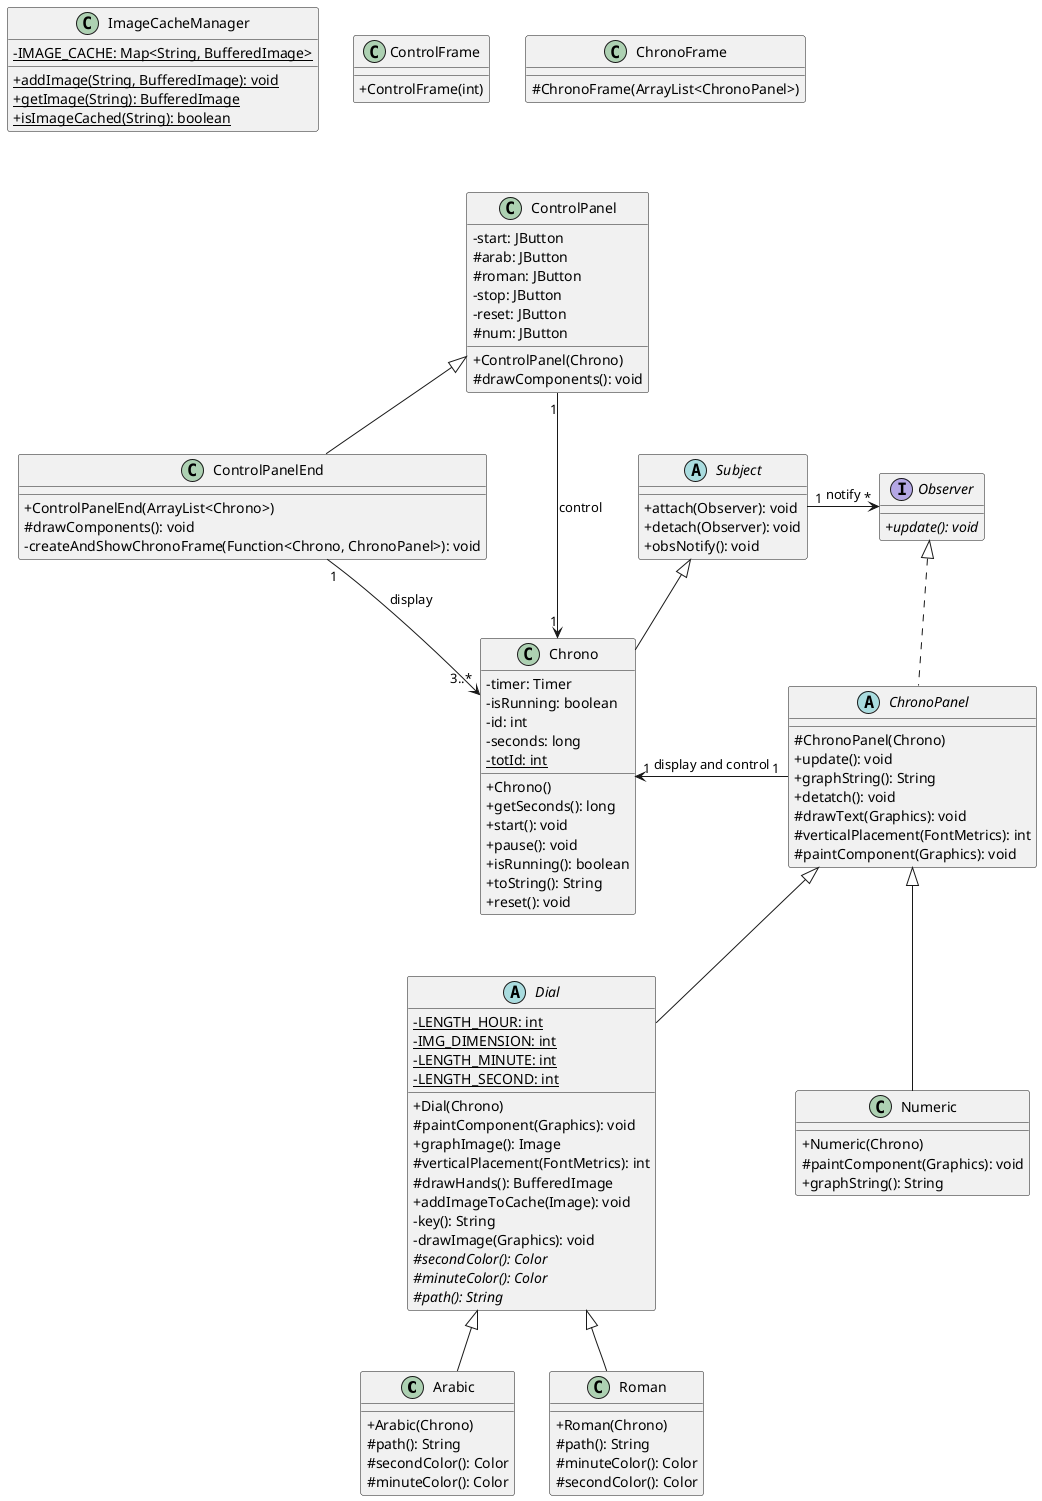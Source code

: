 @startuml Horloge
skinparam classAttributeIconSize 0

class Arabic {
  + Arabic(Chrono)
  # path(): String
  # secondColor(): Color
  # minuteColor(): Color
}

class Chrono {
  + Chrono()
  - timer: Timer
  - isRunning: boolean
  - id: int
  - seconds: long
  - {static} totId: int
  + getSeconds(): long
  + start(): void
  + pause(): void
  + isRunning(): boolean
  + toString(): String
  + reset(): void
}

class ChronoFrame {
  # ChronoFrame(ArrayList<ChronoPanel>)
}

abstract class ChronoPanel {
  # ChronoPanel(Chrono)
  + update(): void
  + graphString(): String
  + detatch(): void
  # drawText(Graphics): void
  # verticalPlacement(FontMetrics): int
  # paintComponent(Graphics): void
}

class ControlFrame {
  + ControlFrame(int)
}

class ControlPanel {
  + ControlPanel(Chrono)
  - start: JButton
  # arab: JButton
  # roman: JButton
  - stop: JButton
  - reset: JButton
  # num: JButton
  # drawComponents(): void
}

class ControlPanelEnd {
  + ControlPanelEnd(ArrayList<Chrono>)
  # drawComponents(): void
  - createAndShowChronoFrame(Function<Chrono, ChronoPanel>): void
}

abstract class Dial {
  + Dial(Chrono)
  - {static} LENGTH_HOUR: int
  - {static} IMG_DIMENSION: int
  - {static} LENGTH_MINUTE: int
  - {static} LENGTH_SECOND: int
  # paintComponent(Graphics): void
  + graphImage(): Image
  # verticalPlacement(FontMetrics): int
  # drawHands(): BufferedImage
  + addImageToCache(Image): void
  - key(): String
  - drawImage(Graphics): void
  # {abstract} secondColor(): Color
  # {abstract} minuteColor(): Color
  # {abstract} path(): String
}

class ImageCacheManager {
  - {static} IMAGE_CACHE: Map<String, BufferedImage>
  + {static} addImage(String, BufferedImage): void
  + {static} getImage(String): BufferedImage
  + {static} isImageCached(String): boolean
}

class Numeric {
  + Numeric(Chrono)
  # paintComponent(Graphics): void
  + graphString(): String
}

interface Observer {
  + {abstract} update(): void
}

class Roman {
  + Roman(Chrono)
  # path(): String
  # minuteColor(): Color
  # secondColor(): Color
}

abstract class Subject {
  + attach(Observer): void
  + detach(Observer): void
  + obsNotify(): void
}

Subject "1" --> "*" Observer : notify
ControlPanelEnd "1" --> "3..*" Chrono : display
ControlPanel "1" --> "1" Chrono : control
ChronoPanel "1" --> "1" Chrono : display and control


Arabic             -up-^  Dial
Roman              -up-^  Dial     
Chrono             -up-^  Subject
ChronoPanel        .up.^  Observer     
ControlPanelEnd    -up-^  ControlPanel
Dial               -up-^  ChronoPanel
Numeric            -up-^  ChronoPanel

ImageCacheManager -[hidden]right- ControlFrame
ControlPanelEnd -[hidden]right- Dial
ChronoFrame -[hidden]right- Subject
ControlFrame -[hidden]right- ChronoFrame
Observer -[hidden]left- Subject
ControlPanel -[hidden]up- ChronoFrame
Chrono -[hidden]right- ChronoPanel
@enduml